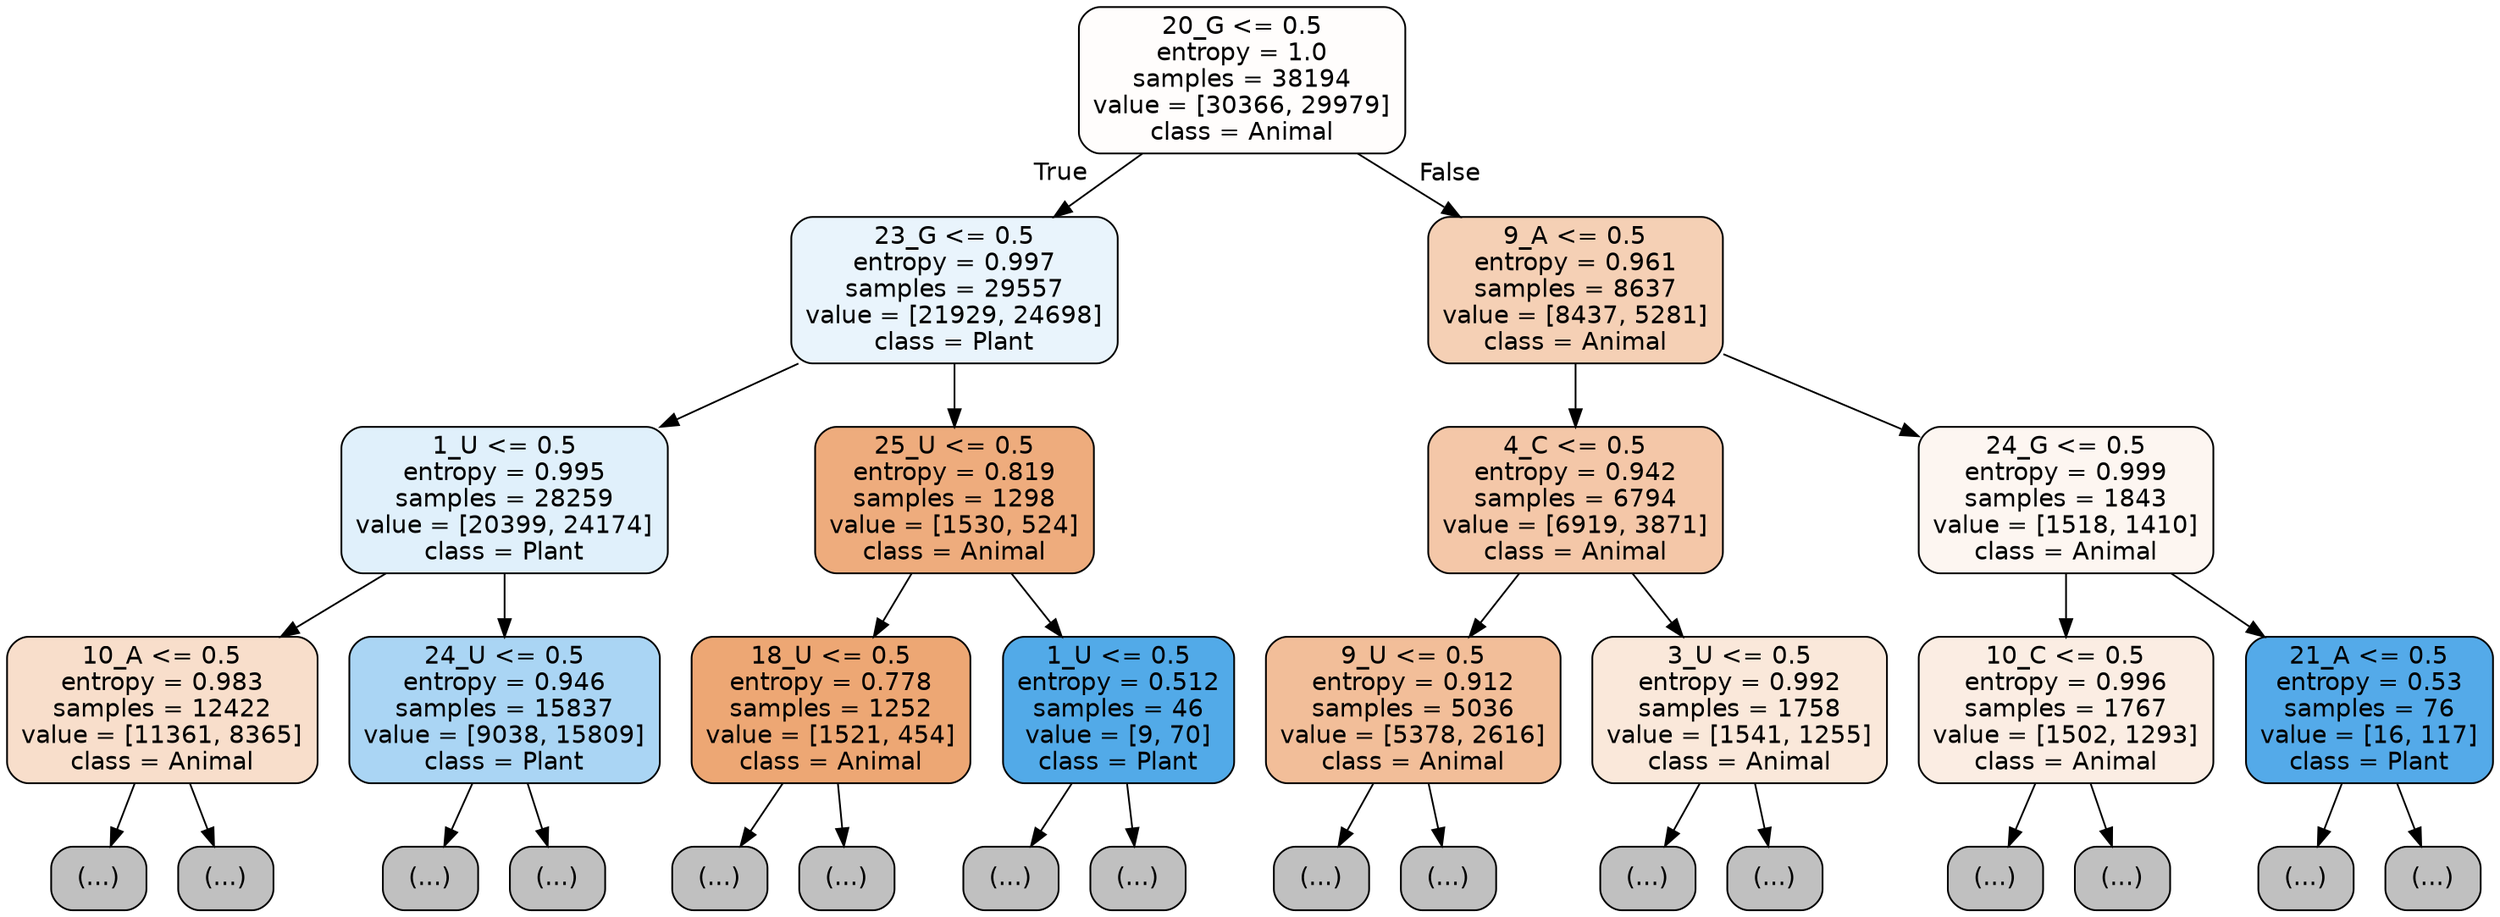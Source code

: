 digraph Tree {
node [shape=box, style="filled, rounded", color="black", fontname="helvetica"] ;
edge [fontname="helvetica"] ;
0 [label="20_G <= 0.5\nentropy = 1.0\nsamples = 38194\nvalue = [30366, 29979]\nclass = Animal", fillcolor="#fffdfc"] ;
1 [label="23_G <= 0.5\nentropy = 0.997\nsamples = 29557\nvalue = [21929, 24698]\nclass = Plant", fillcolor="#e9f4fc"] ;
0 -> 1 [labeldistance=2.5, labelangle=45, headlabel="True"] ;
2 [label="1_U <= 0.5\nentropy = 0.995\nsamples = 28259\nvalue = [20399, 24174]\nclass = Plant", fillcolor="#e0f0fb"] ;
1 -> 2 ;
3 [label="10_A <= 0.5\nentropy = 0.983\nsamples = 12422\nvalue = [11361, 8365]\nclass = Animal", fillcolor="#f8decb"] ;
2 -> 3 ;
4 [label="(...)", fillcolor="#C0C0C0"] ;
3 -> 4 ;
5163 [label="(...)", fillcolor="#C0C0C0"] ;
3 -> 5163 ;
6782 [label="24_U <= 0.5\nentropy = 0.946\nsamples = 15837\nvalue = [9038, 15809]\nclass = Plant", fillcolor="#aad5f4"] ;
2 -> 6782 ;
6783 [label="(...)", fillcolor="#C0C0C0"] ;
6782 -> 6783 ;
12228 [label="(...)", fillcolor="#C0C0C0"] ;
6782 -> 12228 ;
12315 [label="25_U <= 0.5\nentropy = 0.819\nsamples = 1298\nvalue = [1530, 524]\nclass = Animal", fillcolor="#eeac7d"] ;
1 -> 12315 ;
12316 [label="18_U <= 0.5\nentropy = 0.778\nsamples = 1252\nvalue = [1521, 454]\nclass = Animal", fillcolor="#eda774"] ;
12315 -> 12316 ;
12317 [label="(...)", fillcolor="#C0C0C0"] ;
12316 -> 12317 ;
12722 [label="(...)", fillcolor="#C0C0C0"] ;
12316 -> 12722 ;
12863 [label="1_U <= 0.5\nentropy = 0.512\nsamples = 46\nvalue = [9, 70]\nclass = Plant", fillcolor="#52aae8"] ;
12315 -> 12863 ;
12864 [label="(...)", fillcolor="#C0C0C0"] ;
12863 -> 12864 ;
12875 [label="(...)", fillcolor="#C0C0C0"] ;
12863 -> 12875 ;
12880 [label="9_A <= 0.5\nentropy = 0.961\nsamples = 8637\nvalue = [8437, 5281]\nclass = Animal", fillcolor="#f5d0b5"] ;
0 -> 12880 [labeldistance=2.5, labelangle=-45, headlabel="False"] ;
12881 [label="4_C <= 0.5\nentropy = 0.942\nsamples = 6794\nvalue = [6919, 3871]\nclass = Animal", fillcolor="#f4c7a8"] ;
12880 -> 12881 ;
12882 [label="9_U <= 0.5\nentropy = 0.912\nsamples = 5036\nvalue = [5378, 2616]\nclass = Animal", fillcolor="#f2be99"] ;
12881 -> 12882 ;
12883 [label="(...)", fillcolor="#C0C0C0"] ;
12882 -> 12883 ;
14448 [label="(...)", fillcolor="#C0C0C0"] ;
12882 -> 14448 ;
15457 [label="3_U <= 0.5\nentropy = 0.992\nsamples = 1758\nvalue = [1541, 1255]\nclass = Animal", fillcolor="#fae8da"] ;
12881 -> 15457 ;
15458 [label="(...)", fillcolor="#C0C0C0"] ;
15457 -> 15458 ;
15975 [label="(...)", fillcolor="#C0C0C0"] ;
15457 -> 15975 ;
16124 [label="24_G <= 0.5\nentropy = 0.999\nsamples = 1843\nvalue = [1518, 1410]\nclass = Animal", fillcolor="#fdf6f1"] ;
12880 -> 16124 ;
16125 [label="10_C <= 0.5\nentropy = 0.996\nsamples = 1767\nvalue = [1502, 1293]\nclass = Animal", fillcolor="#fbede3"] ;
16124 -> 16125 ;
16126 [label="(...)", fillcolor="#C0C0C0"] ;
16125 -> 16126 ;
16893 [label="(...)", fillcolor="#C0C0C0"] ;
16125 -> 16893 ;
17104 [label="21_A <= 0.5\nentropy = 0.53\nsamples = 76\nvalue = [16, 117]\nclass = Plant", fillcolor="#54aae9"] ;
16124 -> 17104 ;
17105 [label="(...)", fillcolor="#C0C0C0"] ;
17104 -> 17105 ;
17132 [label="(...)", fillcolor="#C0C0C0"] ;
17104 -> 17132 ;
}